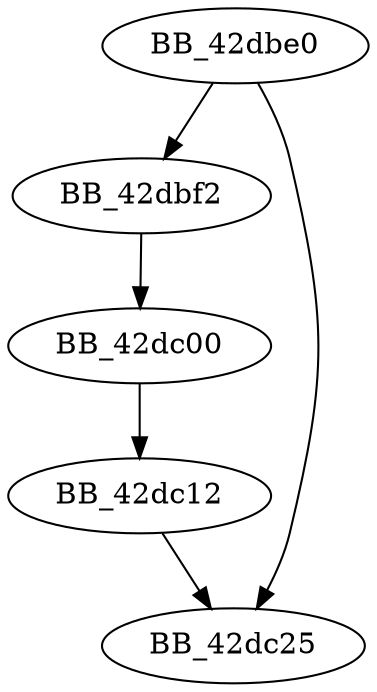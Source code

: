 DiGraph __unwind_handler4{
BB_42dbe0->BB_42dbf2
BB_42dbe0->BB_42dc25
BB_42dbf2->BB_42dc00
BB_42dc00->BB_42dc12
BB_42dc12->BB_42dc25
}
